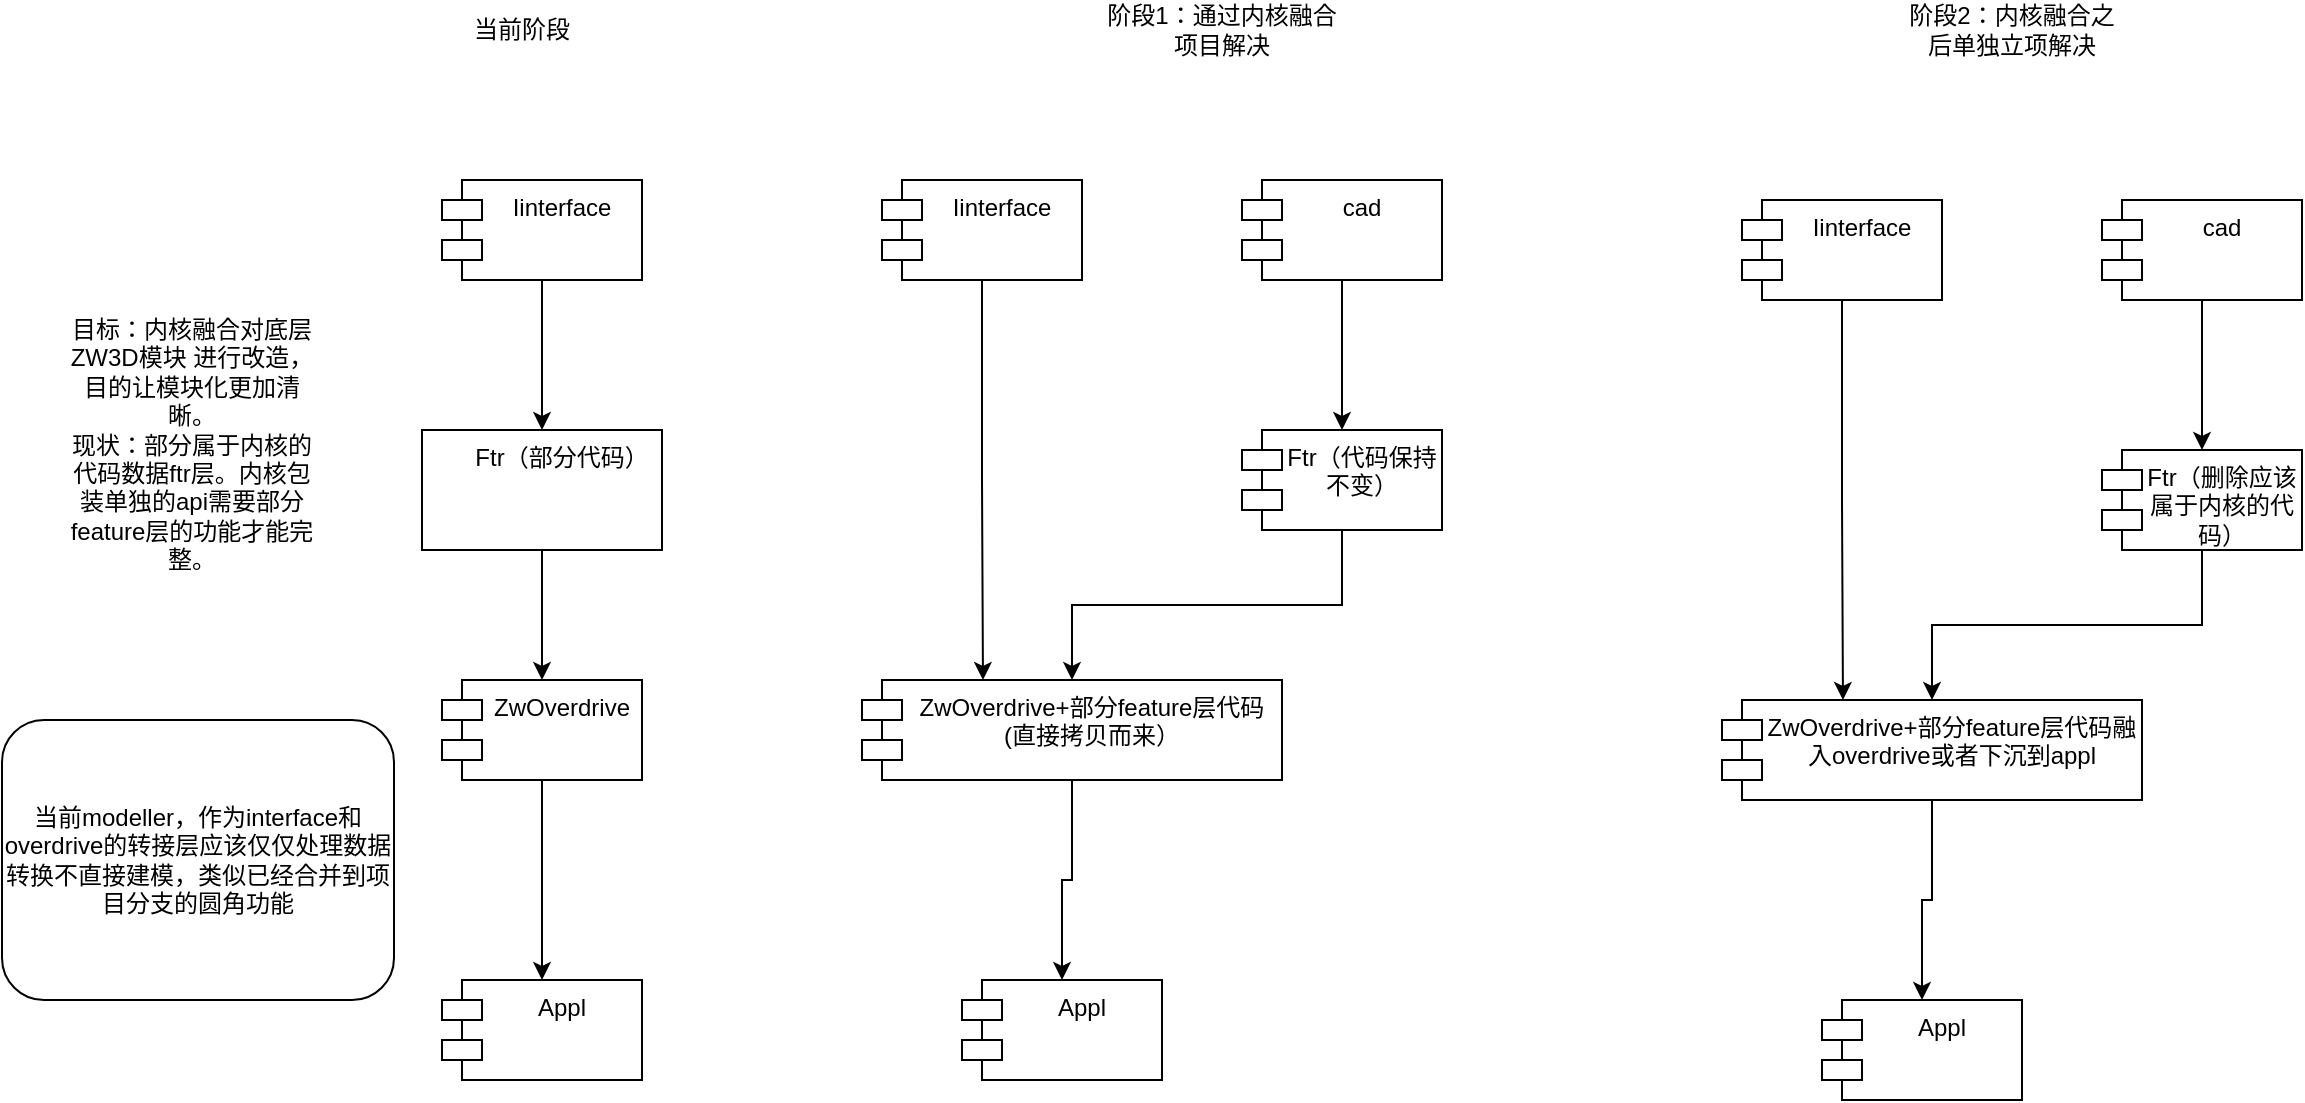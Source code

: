 <mxfile version="26.0.16">
  <diagram name="第 1 页" id="f_Cb5VlLnez2maRBX4Lm">
    <mxGraphModel dx="1235" dy="727" grid="1" gridSize="10" guides="1" tooltips="1" connect="0" arrows="1" fold="1" page="1" pageScale="1" pageWidth="827" pageHeight="1169" math="0" shadow="0">
      <root>
        <mxCell id="0" />
        <mxCell id="1" parent="0" />
        <mxCell id="rpB2ZYqjqnMj_a1iEPtX-4" value="" style="edgeStyle=orthogonalEdgeStyle;rounded=0;orthogonalLoop=1;jettySize=auto;html=1;" parent="1" source="rpB2ZYqjqnMj_a1iEPtX-2" target="rpB2ZYqjqnMj_a1iEPtX-3" edge="1">
          <mxGeometry relative="1" as="geometry" />
        </mxCell>
        <mxCell id="rpB2ZYqjqnMj_a1iEPtX-2" value="Iinterface" style="shape=module;align=left;spacingLeft=20;align=center;verticalAlign=top;whiteSpace=wrap;html=1;" parent="1" vertex="1">
          <mxGeometry x="360" y="300" width="100" height="50" as="geometry" />
        </mxCell>
        <mxCell id="rpB2ZYqjqnMj_a1iEPtX-6" value="" style="edgeStyle=orthogonalEdgeStyle;rounded=0;orthogonalLoop=1;jettySize=auto;html=1;" parent="1" source="rpB2ZYqjqnMj_a1iEPtX-3" target="rpB2ZYqjqnMj_a1iEPtX-5" edge="1">
          <mxGeometry relative="1" as="geometry" />
        </mxCell>
        <mxCell id="rpB2ZYqjqnMj_a1iEPtX-3" value="Ftr（部分代码）" style="whiteSpace=wrap;html=1;verticalAlign=top;spacingLeft=20;" parent="1" vertex="1">
          <mxGeometry x="350" y="425" width="120" height="60" as="geometry" />
        </mxCell>
        <mxCell id="rpB2ZYqjqnMj_a1iEPtX-8" value="" style="edgeStyle=orthogonalEdgeStyle;rounded=0;orthogonalLoop=1;jettySize=auto;html=1;" parent="1" source="rpB2ZYqjqnMj_a1iEPtX-5" target="rpB2ZYqjqnMj_a1iEPtX-7" edge="1">
          <mxGeometry relative="1" as="geometry" />
        </mxCell>
        <mxCell id="rpB2ZYqjqnMj_a1iEPtX-5" value="ZwOverdrive" style="shape=module;align=left;spacingLeft=20;align=center;verticalAlign=top;whiteSpace=wrap;html=1;" parent="1" vertex="1">
          <mxGeometry x="360" y="550" width="100" height="50" as="geometry" />
        </mxCell>
        <mxCell id="rpB2ZYqjqnMj_a1iEPtX-7" value="Appl" style="shape=module;align=left;spacingLeft=20;align=center;verticalAlign=top;whiteSpace=wrap;html=1;" parent="1" vertex="1">
          <mxGeometry x="360" y="700" width="100" height="50" as="geometry" />
        </mxCell>
        <mxCell id="rpB2ZYqjqnMj_a1iEPtX-9" value="&lt;div&gt;&lt;br&gt;&lt;/div&gt;&lt;div&gt;目标：内核融合对底层ZW3D模块 进行改造，目的让模块化更加清晰。&lt;/div&gt;&lt;div&gt;现状：部分属于内核的代码数据ftr层。内核包装单独的api需要部分feature层的功能才能完整。&lt;/div&gt;" style="text;html=1;align=center;verticalAlign=middle;whiteSpace=wrap;rounded=0;" parent="1" vertex="1">
          <mxGeometry x="170" y="310" width="130" height="230" as="geometry" />
        </mxCell>
        <mxCell id="u5SWkrFzs9IcwBLgA2S5-14" value="" style="edgeStyle=orthogonalEdgeStyle;rounded=0;orthogonalLoop=1;jettySize=auto;html=1;entryX=0.288;entryY=0;entryDx=0;entryDy=0;entryPerimeter=0;" edge="1" parent="1" source="u5SWkrFzs9IcwBLgA2S5-7" target="u5SWkrFzs9IcwBLgA2S5-11">
          <mxGeometry relative="1" as="geometry">
            <mxPoint x="630" y="425" as="targetPoint" />
          </mxGeometry>
        </mxCell>
        <mxCell id="u5SWkrFzs9IcwBLgA2S5-7" value="Iinterface" style="shape=module;align=left;spacingLeft=20;align=center;verticalAlign=top;whiteSpace=wrap;html=1;" vertex="1" parent="1">
          <mxGeometry x="580" y="300" width="100" height="50" as="geometry" />
        </mxCell>
        <mxCell id="u5SWkrFzs9IcwBLgA2S5-8" value="" style="edgeStyle=orthogonalEdgeStyle;rounded=0;orthogonalLoop=1;jettySize=auto;html=1;exitX=0.5;exitY=1;exitDx=0;exitDy=0;" edge="1" source="u5SWkrFzs9IcwBLgA2S5-17" target="u5SWkrFzs9IcwBLgA2S5-11" parent="1">
          <mxGeometry relative="1" as="geometry">
            <mxPoint x="810" y="485" as="sourcePoint" />
          </mxGeometry>
        </mxCell>
        <mxCell id="u5SWkrFzs9IcwBLgA2S5-10" value="" style="edgeStyle=orthogonalEdgeStyle;rounded=0;orthogonalLoop=1;jettySize=auto;html=1;" edge="1" source="u5SWkrFzs9IcwBLgA2S5-11" target="u5SWkrFzs9IcwBLgA2S5-12" parent="1">
          <mxGeometry relative="1" as="geometry" />
        </mxCell>
        <mxCell id="u5SWkrFzs9IcwBLgA2S5-11" value="ZwOverdrive+部分feature层代码(直接拷贝而来）" style="shape=module;align=left;spacingLeft=20;align=center;verticalAlign=top;whiteSpace=wrap;html=1;" vertex="1" parent="1">
          <mxGeometry x="570" y="550" width="210" height="50" as="geometry" />
        </mxCell>
        <mxCell id="u5SWkrFzs9IcwBLgA2S5-12" value="Appl" style="shape=module;align=left;spacingLeft=20;align=center;verticalAlign=top;whiteSpace=wrap;html=1;" vertex="1" parent="1">
          <mxGeometry x="620" y="700" width="100" height="50" as="geometry" />
        </mxCell>
        <mxCell id="u5SWkrFzs9IcwBLgA2S5-16" value="" style="edgeStyle=orthogonalEdgeStyle;rounded=0;orthogonalLoop=1;jettySize=auto;html=1;" edge="1" parent="1" source="u5SWkrFzs9IcwBLgA2S5-15">
          <mxGeometry relative="1" as="geometry">
            <mxPoint x="810" y="425" as="targetPoint" />
          </mxGeometry>
        </mxCell>
        <mxCell id="u5SWkrFzs9IcwBLgA2S5-15" value="cad" style="shape=module;align=left;spacingLeft=20;align=center;verticalAlign=top;whiteSpace=wrap;html=1;" vertex="1" parent="1">
          <mxGeometry x="760" y="300" width="100" height="50" as="geometry" />
        </mxCell>
        <mxCell id="u5SWkrFzs9IcwBLgA2S5-17" value="Ftr（代码保持不变）" style="shape=module;align=left;spacingLeft=20;align=center;verticalAlign=top;whiteSpace=wrap;html=1;" vertex="1" parent="1">
          <mxGeometry x="760" y="425" width="100" height="50" as="geometry" />
        </mxCell>
        <mxCell id="u5SWkrFzs9IcwBLgA2S5-18" value="" style="edgeStyle=orthogonalEdgeStyle;rounded=0;orthogonalLoop=1;jettySize=auto;html=1;entryX=0.288;entryY=0;entryDx=0;entryDy=0;entryPerimeter=0;" edge="1" source="u5SWkrFzs9IcwBLgA2S5-19" target="u5SWkrFzs9IcwBLgA2S5-22" parent="1">
          <mxGeometry relative="1" as="geometry">
            <mxPoint x="1060" y="435" as="targetPoint" />
          </mxGeometry>
        </mxCell>
        <mxCell id="u5SWkrFzs9IcwBLgA2S5-19" value="Iinterface" style="shape=module;align=left;spacingLeft=20;align=center;verticalAlign=top;whiteSpace=wrap;html=1;" vertex="1" parent="1">
          <mxGeometry x="1010" y="310" width="100" height="50" as="geometry" />
        </mxCell>
        <mxCell id="u5SWkrFzs9IcwBLgA2S5-20" value="" style="edgeStyle=orthogonalEdgeStyle;rounded=0;orthogonalLoop=1;jettySize=auto;html=1;exitX=0.5;exitY=1;exitDx=0;exitDy=0;" edge="1" source="u5SWkrFzs9IcwBLgA2S5-26" target="u5SWkrFzs9IcwBLgA2S5-22" parent="1">
          <mxGeometry relative="1" as="geometry">
            <mxPoint x="1240" y="495" as="sourcePoint" />
          </mxGeometry>
        </mxCell>
        <mxCell id="u5SWkrFzs9IcwBLgA2S5-21" value="" style="edgeStyle=orthogonalEdgeStyle;rounded=0;orthogonalLoop=1;jettySize=auto;html=1;" edge="1" source="u5SWkrFzs9IcwBLgA2S5-22" target="u5SWkrFzs9IcwBLgA2S5-23" parent="1">
          <mxGeometry relative="1" as="geometry" />
        </mxCell>
        <mxCell id="u5SWkrFzs9IcwBLgA2S5-22" value="ZwOverdrive+部分feature层代码融入overdrive或者下沉到appl" style="shape=module;align=left;spacingLeft=20;align=center;verticalAlign=top;whiteSpace=wrap;html=1;" vertex="1" parent="1">
          <mxGeometry x="1000" y="560" width="210" height="50" as="geometry" />
        </mxCell>
        <mxCell id="u5SWkrFzs9IcwBLgA2S5-23" value="Appl" style="shape=module;align=left;spacingLeft=20;align=center;verticalAlign=top;whiteSpace=wrap;html=1;" vertex="1" parent="1">
          <mxGeometry x="1050" y="710" width="100" height="50" as="geometry" />
        </mxCell>
        <mxCell id="u5SWkrFzs9IcwBLgA2S5-24" value="" style="edgeStyle=orthogonalEdgeStyle;rounded=0;orthogonalLoop=1;jettySize=auto;html=1;" edge="1" source="u5SWkrFzs9IcwBLgA2S5-25" parent="1">
          <mxGeometry relative="1" as="geometry">
            <mxPoint x="1240" y="435" as="targetPoint" />
          </mxGeometry>
        </mxCell>
        <mxCell id="u5SWkrFzs9IcwBLgA2S5-25" value="cad" style="shape=module;align=left;spacingLeft=20;align=center;verticalAlign=top;whiteSpace=wrap;html=1;" vertex="1" parent="1">
          <mxGeometry x="1190" y="310" width="100" height="50" as="geometry" />
        </mxCell>
        <mxCell id="u5SWkrFzs9IcwBLgA2S5-26" value="Ftr（删除应该属于内核的代码）" style="shape=module;align=left;spacingLeft=20;align=center;verticalAlign=top;whiteSpace=wrap;html=1;" vertex="1" parent="1">
          <mxGeometry x="1190" y="435" width="100" height="50" as="geometry" />
        </mxCell>
        <mxCell id="u5SWkrFzs9IcwBLgA2S5-27" value="当前modeller，作为interface和overdrive的转接层应该仅仅处理数据转换不直接建模，类似已经合并到项目分支的圆角功能" style="rounded=1;whiteSpace=wrap;html=1;" vertex="1" parent="1">
          <mxGeometry x="140" y="570" width="196" height="140" as="geometry" />
        </mxCell>
        <mxCell id="u5SWkrFzs9IcwBLgA2S5-28" value="当前阶段" style="text;html=1;align=center;verticalAlign=middle;whiteSpace=wrap;rounded=0;" vertex="1" parent="1">
          <mxGeometry x="370" y="210" width="60" height="30" as="geometry" />
        </mxCell>
        <mxCell id="u5SWkrFzs9IcwBLgA2S5-29" value="阶段1：通过内核融合项目解决" style="text;html=1;align=center;verticalAlign=middle;whiteSpace=wrap;rounded=0;" vertex="1" parent="1">
          <mxGeometry x="690" y="210" width="120" height="30" as="geometry" />
        </mxCell>
        <mxCell id="u5SWkrFzs9IcwBLgA2S5-30" value="阶段2：内核融合之后单独立项解决" style="text;html=1;align=center;verticalAlign=middle;whiteSpace=wrap;rounded=0;" vertex="1" parent="1">
          <mxGeometry x="1090" y="210" width="110" height="30" as="geometry" />
        </mxCell>
      </root>
    </mxGraphModel>
  </diagram>
</mxfile>
